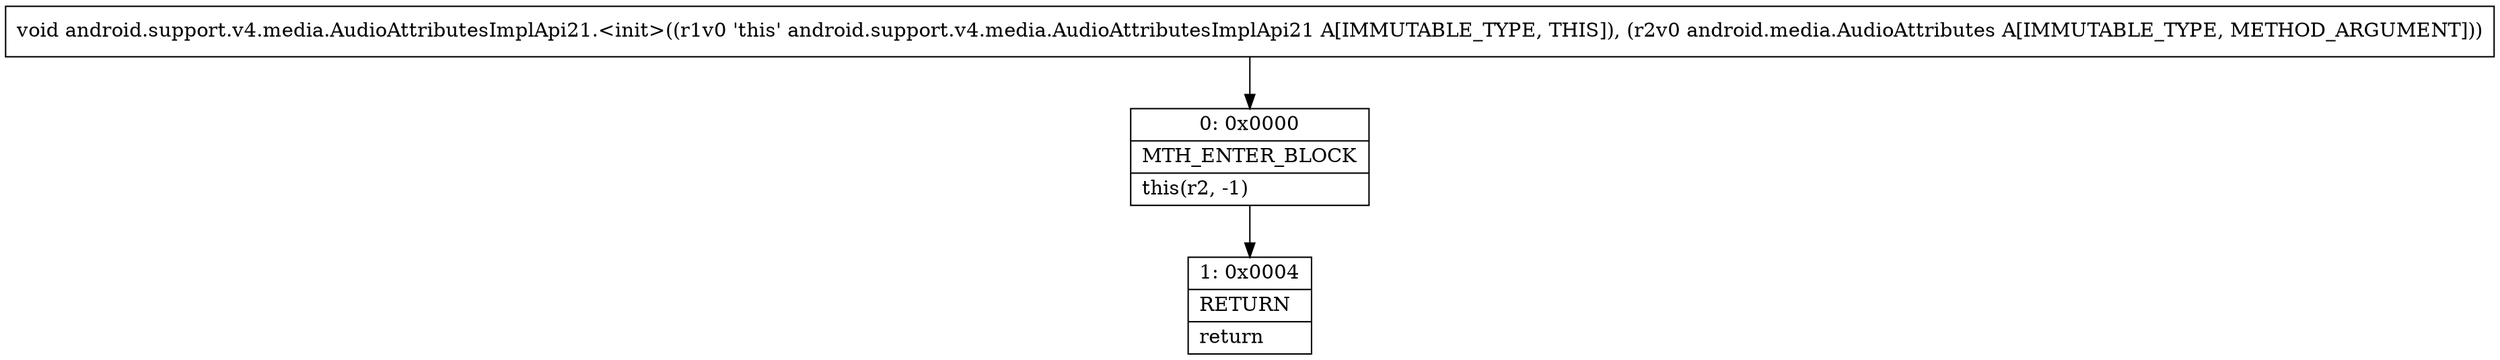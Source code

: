 digraph "CFG forandroid.support.v4.media.AudioAttributesImplApi21.\<init\>(Landroid\/media\/AudioAttributes;)V" {
Node_0 [shape=record,label="{0\:\ 0x0000|MTH_ENTER_BLOCK\l|this(r2, \-1)\l}"];
Node_1 [shape=record,label="{1\:\ 0x0004|RETURN\l|return\l}"];
MethodNode[shape=record,label="{void android.support.v4.media.AudioAttributesImplApi21.\<init\>((r1v0 'this' android.support.v4.media.AudioAttributesImplApi21 A[IMMUTABLE_TYPE, THIS]), (r2v0 android.media.AudioAttributes A[IMMUTABLE_TYPE, METHOD_ARGUMENT])) }"];
MethodNode -> Node_0;
Node_0 -> Node_1;
}

